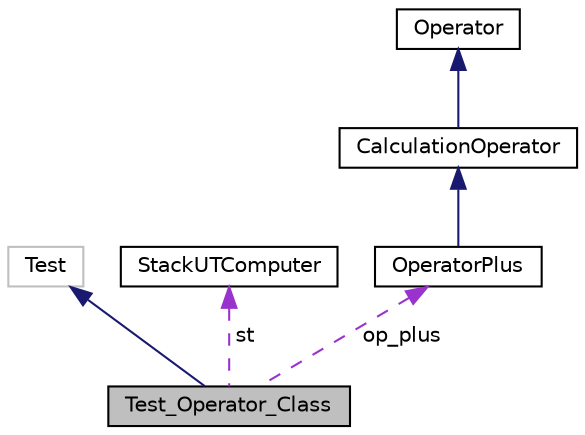 digraph "Test_Operator_Class"
{
  edge [fontname="Helvetica",fontsize="10",labelfontname="Helvetica",labelfontsize="10"];
  node [fontname="Helvetica",fontsize="10",shape=record];
  Node1 [label="Test_Operator_Class",height=0.2,width=0.4,color="black", fillcolor="grey75", style="filled", fontcolor="black"];
  Node2 -> Node1 [dir="back",color="midnightblue",fontsize="10",style="solid",fontname="Helvetica"];
  Node2 [label="Test",height=0.2,width=0.4,color="grey75", fillcolor="white", style="filled"];
  Node3 -> Node1 [dir="back",color="darkorchid3",fontsize="10",style="dashed",label=" st" ,fontname="Helvetica"];
  Node3 [label="StackUTComputer",height=0.2,width=0.4,color="black", fillcolor="white", style="filled",URL="$class_stack_u_t_computer.html"];
  Node4 -> Node1 [dir="back",color="darkorchid3",fontsize="10",style="dashed",label=" op_plus" ,fontname="Helvetica"];
  Node4 [label="OperatorPlus",height=0.2,width=0.4,color="black", fillcolor="white", style="filled",URL="$class_operator_plus.html"];
  Node5 -> Node4 [dir="back",color="midnightblue",fontsize="10",style="solid",fontname="Helvetica"];
  Node5 [label="CalculationOperator",height=0.2,width=0.4,color="black", fillcolor="white", style="filled",URL="$class_calculation_operator.html"];
  Node6 -> Node5 [dir="back",color="midnightblue",fontsize="10",style="solid",fontname="Helvetica"];
  Node6 [label="Operator",height=0.2,width=0.4,color="black", fillcolor="white", style="filled",URL="$class_operator.html"];
}
